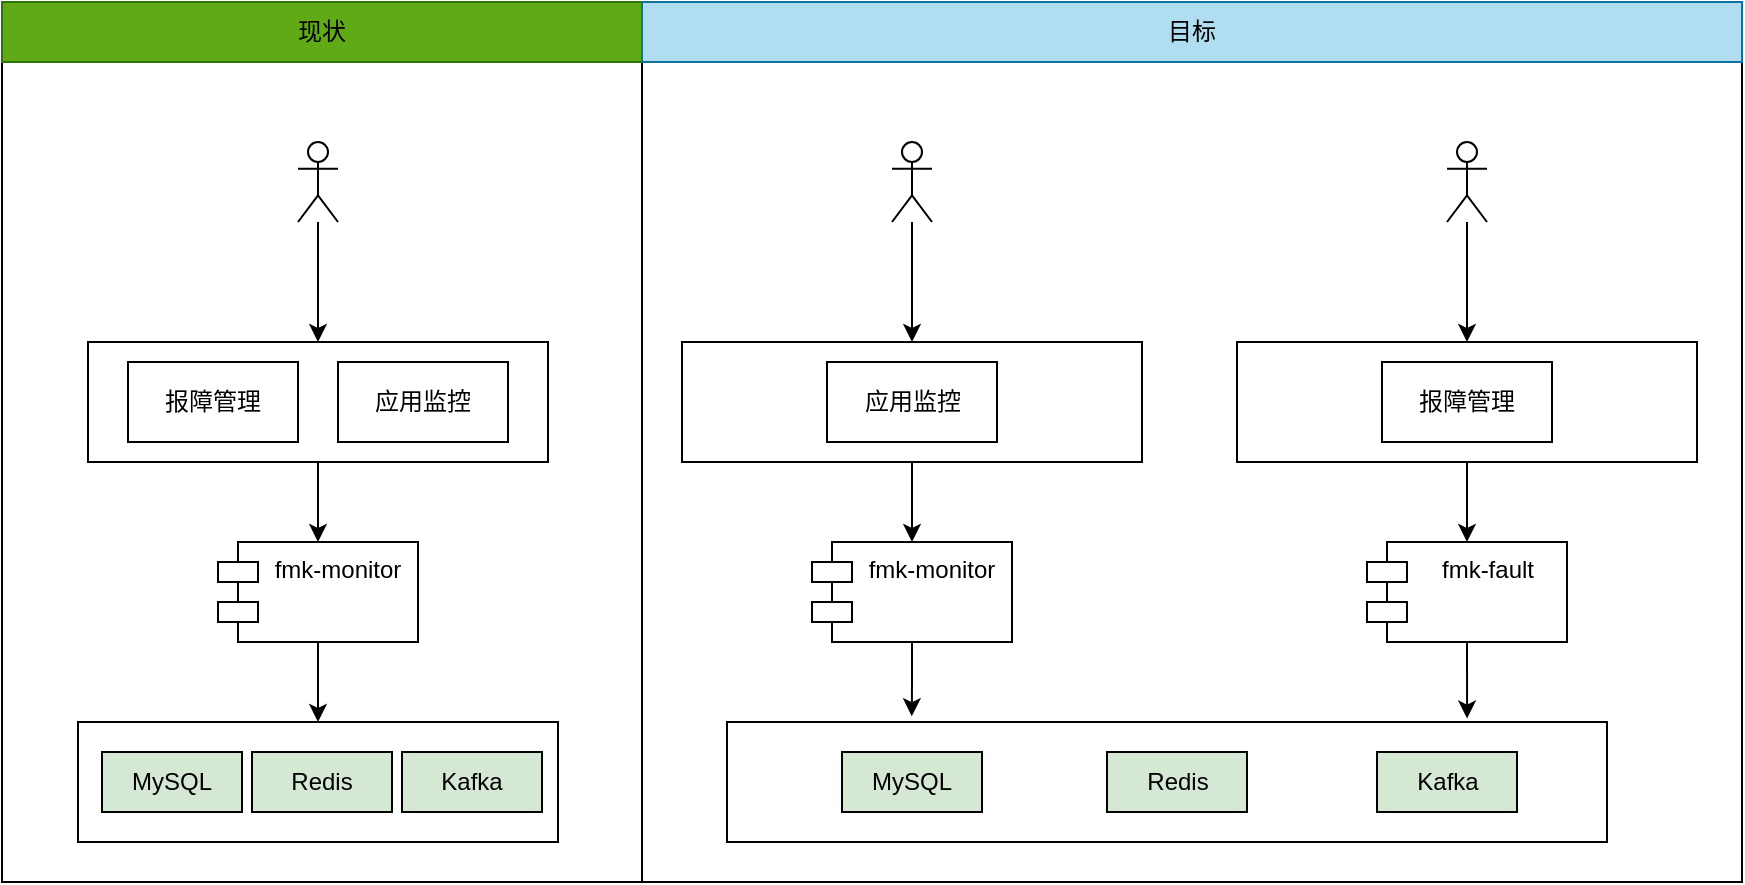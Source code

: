 <mxfile version="28.2.5">
  <diagram name="第 1 页" id="1T6LxETysTN3PY3-Lz83">
    <mxGraphModel dx="1011" dy="637" grid="1" gridSize="10" guides="1" tooltips="1" connect="1" arrows="1" fold="1" page="1" pageScale="1" pageWidth="1169" pageHeight="827" math="0" shadow="0">
      <root>
        <mxCell id="0" />
        <mxCell id="1" parent="0" />
        <mxCell id="dvEK0zM9tW7cS2DYJz_7-72" value="" style="group" vertex="1" connectable="0" parent="1">
          <mxGeometry x="70" y="40" width="320" height="440" as="geometry" />
        </mxCell>
        <mxCell id="dvEK0zM9tW7cS2DYJz_7-3" value="" style="edgeStyle=orthogonalEdgeStyle;rounded=0;orthogonalLoop=1;jettySize=auto;html=1;movable=1;resizable=1;rotatable=1;deletable=1;editable=1;locked=0;connectable=1;" edge="1" parent="dvEK0zM9tW7cS2DYJz_7-72" source="dvEK0zM9tW7cS2DYJz_7-1" target="dvEK0zM9tW7cS2DYJz_7-2">
          <mxGeometry relative="1" as="geometry" />
        </mxCell>
        <mxCell id="dvEK0zM9tW7cS2DYJz_7-1" value="" style="shape=umlActor;verticalLabelPosition=bottom;verticalAlign=top;html=1;movable=1;resizable=1;rotatable=1;deletable=1;editable=1;locked=0;connectable=1;" vertex="1" parent="dvEK0zM9tW7cS2DYJz_7-72">
          <mxGeometry x="148" y="70" width="20" height="40" as="geometry" />
        </mxCell>
        <mxCell id="dvEK0zM9tW7cS2DYJz_7-12" style="edgeStyle=orthogonalEdgeStyle;rounded=0;orthogonalLoop=1;jettySize=auto;html=1;exitX=0.5;exitY=1;exitDx=0;exitDy=0;entryX=0.5;entryY=0;entryDx=0;entryDy=0;movable=1;resizable=1;rotatable=1;deletable=1;editable=1;locked=0;connectable=1;" edge="1" parent="dvEK0zM9tW7cS2DYJz_7-72" source="dvEK0zM9tW7cS2DYJz_7-2" target="dvEK0zM9tW7cS2DYJz_7-4">
          <mxGeometry relative="1" as="geometry" />
        </mxCell>
        <mxCell id="dvEK0zM9tW7cS2DYJz_7-2" value="" style="whiteSpace=wrap;html=1;verticalAlign=top;movable=1;resizable=1;rotatable=1;deletable=1;editable=1;locked=0;connectable=1;" vertex="1" parent="dvEK0zM9tW7cS2DYJz_7-72">
          <mxGeometry x="43" y="170" width="230" height="60" as="geometry" />
        </mxCell>
        <mxCell id="dvEK0zM9tW7cS2DYJz_7-6" value="" style="edgeStyle=orthogonalEdgeStyle;rounded=0;orthogonalLoop=1;jettySize=auto;html=1;movable=1;resizable=1;rotatable=1;deletable=1;editable=1;locked=0;connectable=1;" edge="1" parent="dvEK0zM9tW7cS2DYJz_7-72" source="dvEK0zM9tW7cS2DYJz_7-4" target="dvEK0zM9tW7cS2DYJz_7-5">
          <mxGeometry relative="1" as="geometry" />
        </mxCell>
        <mxCell id="dvEK0zM9tW7cS2DYJz_7-4" value="fmk-monitor" style="shape=module;align=left;spacingLeft=20;align=center;verticalAlign=top;whiteSpace=wrap;html=1;movable=1;resizable=1;rotatable=1;deletable=1;editable=1;locked=0;connectable=1;" vertex="1" parent="dvEK0zM9tW7cS2DYJz_7-72">
          <mxGeometry x="108" y="270" width="100" height="50" as="geometry" />
        </mxCell>
        <mxCell id="dvEK0zM9tW7cS2DYJz_7-5" value="" style="whiteSpace=wrap;html=1;verticalAlign=top;spacingLeft=20;movable=1;resizable=1;rotatable=1;deletable=1;editable=1;locked=0;connectable=1;" vertex="1" parent="dvEK0zM9tW7cS2DYJz_7-72">
          <mxGeometry x="38" y="360" width="240" height="60" as="geometry" />
        </mxCell>
        <mxCell id="dvEK0zM9tW7cS2DYJz_7-7" value="报障管理" style="rounded=0;whiteSpace=wrap;html=1;movable=1;resizable=1;rotatable=1;deletable=1;editable=1;locked=0;connectable=1;" vertex="1" parent="dvEK0zM9tW7cS2DYJz_7-72">
          <mxGeometry x="63" y="180" width="85" height="40" as="geometry" />
        </mxCell>
        <mxCell id="dvEK0zM9tW7cS2DYJz_7-11" value="应用监控" style="rounded=0;whiteSpace=wrap;html=1;movable=1;resizable=1;rotatable=1;deletable=1;editable=1;locked=0;connectable=1;" vertex="1" parent="dvEK0zM9tW7cS2DYJz_7-72">
          <mxGeometry x="168" y="180" width="85" height="40" as="geometry" />
        </mxCell>
        <mxCell id="dvEK0zM9tW7cS2DYJz_7-17" value="MySQL" style="rounded=0;whiteSpace=wrap;html=1;fillColor=#d5e8d4;strokeColor=default;gradientColor=none;textShadow=0;movable=1;resizable=1;rotatable=1;deletable=1;editable=1;locked=0;connectable=1;" vertex="1" parent="dvEK0zM9tW7cS2DYJz_7-72">
          <mxGeometry x="50" y="375" width="70" height="30" as="geometry" />
        </mxCell>
        <mxCell id="dvEK0zM9tW7cS2DYJz_7-18" value="Redis" style="rounded=0;whiteSpace=wrap;html=1;fillColor=#d5e8d4;strokeColor=#000000;textShadow=0;fillStyle=solid;movable=1;resizable=1;rotatable=1;deletable=1;editable=1;locked=0;connectable=1;" vertex="1" parent="dvEK0zM9tW7cS2DYJz_7-72">
          <mxGeometry x="125" y="375" width="70" height="30" as="geometry" />
        </mxCell>
        <mxCell id="dvEK0zM9tW7cS2DYJz_7-19" value="Kafka" style="rounded=0;whiteSpace=wrap;html=1;fillColor=#d5e8d4;strokeColor=default;gradientColor=none;textShadow=0;movable=1;resizable=1;rotatable=1;deletable=1;editable=1;locked=0;connectable=1;" vertex="1" parent="dvEK0zM9tW7cS2DYJz_7-72">
          <mxGeometry x="200" y="375" width="70" height="30" as="geometry" />
        </mxCell>
        <mxCell id="dvEK0zM9tW7cS2DYJz_7-26" value="" style="group;movable=1;resizable=1;rotatable=1;deletable=1;editable=1;locked=0;connectable=1;" vertex="1" connectable="0" parent="dvEK0zM9tW7cS2DYJz_7-72">
          <mxGeometry width="320" height="440" as="geometry" />
        </mxCell>
        <mxCell id="dvEK0zM9tW7cS2DYJz_7-24" value="" style="rounded=0;whiteSpace=wrap;html=1;fillColor=none;movable=1;resizable=1;rotatable=1;deletable=1;editable=1;locked=0;connectable=1;" vertex="1" parent="dvEK0zM9tW7cS2DYJz_7-26">
          <mxGeometry width="320" height="440" as="geometry" />
        </mxCell>
        <mxCell id="dvEK0zM9tW7cS2DYJz_7-25" value="&lt;font style=&quot;color: rgb(0, 0, 0);&quot;&gt;现状&lt;/font&gt;" style="rounded=0;whiteSpace=wrap;html=1;fillColor=#60a917;strokeColor=#2D7600;fontColor=#ffffff;movable=1;resizable=1;rotatable=1;deletable=1;editable=1;locked=0;connectable=1;" vertex="1" parent="dvEK0zM9tW7cS2DYJz_7-26">
          <mxGeometry width="320" height="30" as="geometry" />
        </mxCell>
        <mxCell id="dvEK0zM9tW7cS2DYJz_7-92" value="" style="group" vertex="1" connectable="0" parent="1">
          <mxGeometry x="410" y="110" width="507.5" height="350" as="geometry" />
        </mxCell>
        <mxCell id="dvEK0zM9tW7cS2DYJz_7-60" value="" style="edgeStyle=orthogonalEdgeStyle;rounded=0;orthogonalLoop=1;jettySize=auto;html=1;movable=1;resizable=1;rotatable=1;deletable=1;editable=1;locked=0;connectable=1;" edge="1" parent="dvEK0zM9tW7cS2DYJz_7-92" source="dvEK0zM9tW7cS2DYJz_7-61" target="dvEK0zM9tW7cS2DYJz_7-63">
          <mxGeometry relative="1" as="geometry" />
        </mxCell>
        <mxCell id="dvEK0zM9tW7cS2DYJz_7-61" value="" style="shape=umlActor;verticalLabelPosition=bottom;verticalAlign=top;html=1;movable=1;resizable=1;rotatable=1;deletable=1;editable=1;locked=0;connectable=1;container=0;" vertex="1" parent="dvEK0zM9tW7cS2DYJz_7-92">
          <mxGeometry x="105" width="20" height="40" as="geometry" />
        </mxCell>
        <mxCell id="dvEK0zM9tW7cS2DYJz_7-62" style="edgeStyle=orthogonalEdgeStyle;rounded=0;orthogonalLoop=1;jettySize=auto;html=1;exitX=0.5;exitY=1;exitDx=0;exitDy=0;entryX=0.5;entryY=0;entryDx=0;entryDy=0;movable=1;resizable=1;rotatable=1;deletable=1;editable=1;locked=0;connectable=1;" edge="1" parent="dvEK0zM9tW7cS2DYJz_7-92" source="dvEK0zM9tW7cS2DYJz_7-63" target="dvEK0zM9tW7cS2DYJz_7-65">
          <mxGeometry relative="1" as="geometry" />
        </mxCell>
        <mxCell id="dvEK0zM9tW7cS2DYJz_7-63" value="" style="whiteSpace=wrap;html=1;verticalAlign=top;movable=1;resizable=1;rotatable=1;deletable=1;editable=1;locked=0;connectable=1;container=0;" vertex="1" parent="dvEK0zM9tW7cS2DYJz_7-92">
          <mxGeometry y="100" width="230" height="60" as="geometry" />
        </mxCell>
        <mxCell id="dvEK0zM9tW7cS2DYJz_7-65" value="fmk-monitor" style="shape=module;align=left;spacingLeft=20;align=center;verticalAlign=top;whiteSpace=wrap;html=1;movable=1;resizable=1;rotatable=1;deletable=1;editable=1;locked=0;connectable=1;container=0;" vertex="1" parent="dvEK0zM9tW7cS2DYJz_7-92">
          <mxGeometry x="65" y="200" width="100" height="50" as="geometry" />
        </mxCell>
        <mxCell id="dvEK0zM9tW7cS2DYJz_7-66" value="" style="whiteSpace=wrap;html=1;verticalAlign=top;spacingLeft=20;movable=1;resizable=1;rotatable=1;deletable=1;editable=1;locked=0;connectable=1;container=0;" vertex="1" parent="dvEK0zM9tW7cS2DYJz_7-92">
          <mxGeometry x="22.5" y="290" width="440" height="60" as="geometry" />
        </mxCell>
        <mxCell id="dvEK0zM9tW7cS2DYJz_7-68" value="应用监控" style="rounded=0;whiteSpace=wrap;html=1;movable=1;resizable=1;rotatable=1;deletable=1;editable=1;locked=0;connectable=1;container=0;" vertex="1" parent="dvEK0zM9tW7cS2DYJz_7-92">
          <mxGeometry x="72.5" y="110" width="85" height="40" as="geometry" />
        </mxCell>
        <mxCell id="dvEK0zM9tW7cS2DYJz_7-69" value="MySQL" style="rounded=0;whiteSpace=wrap;html=1;fillColor=#d5e8d4;strokeColor=default;gradientColor=none;textShadow=0;movable=1;resizable=1;rotatable=1;deletable=1;editable=1;locked=0;connectable=1;container=0;" vertex="1" parent="dvEK0zM9tW7cS2DYJz_7-92">
          <mxGeometry x="80" y="305" width="70" height="30" as="geometry" />
        </mxCell>
        <mxCell id="dvEK0zM9tW7cS2DYJz_7-70" value="Redis" style="rounded=0;whiteSpace=wrap;html=1;fillColor=#d5e8d4;strokeColor=#000000;textShadow=0;fillStyle=solid;movable=1;resizable=1;rotatable=1;deletable=1;editable=1;locked=0;connectable=1;container=0;" vertex="1" parent="dvEK0zM9tW7cS2DYJz_7-92">
          <mxGeometry x="212.5" y="305" width="70" height="30" as="geometry" />
        </mxCell>
        <mxCell id="dvEK0zM9tW7cS2DYJz_7-71" value="Kafka" style="rounded=0;whiteSpace=wrap;html=1;fillColor=#d5e8d4;strokeColor=default;gradientColor=none;textShadow=0;movable=1;resizable=1;rotatable=1;deletable=1;editable=1;locked=0;connectable=1;container=0;" vertex="1" parent="dvEK0zM9tW7cS2DYJz_7-92">
          <mxGeometry x="347.5" y="305" width="70" height="30" as="geometry" />
        </mxCell>
        <mxCell id="dvEK0zM9tW7cS2DYJz_7-73" value="" style="edgeStyle=orthogonalEdgeStyle;rounded=0;orthogonalLoop=1;jettySize=auto;html=1;movable=1;resizable=1;rotatable=1;deletable=1;editable=1;locked=0;connectable=1;" edge="1" parent="dvEK0zM9tW7cS2DYJz_7-92" source="dvEK0zM9tW7cS2DYJz_7-74" target="dvEK0zM9tW7cS2DYJz_7-76">
          <mxGeometry relative="1" as="geometry" />
        </mxCell>
        <mxCell id="dvEK0zM9tW7cS2DYJz_7-74" value="" style="shape=umlActor;verticalLabelPosition=bottom;verticalAlign=top;html=1;movable=1;resizable=1;rotatable=1;deletable=1;editable=1;locked=0;connectable=1;container=0;" vertex="1" parent="dvEK0zM9tW7cS2DYJz_7-92">
          <mxGeometry x="382.5" width="20" height="40" as="geometry" />
        </mxCell>
        <mxCell id="dvEK0zM9tW7cS2DYJz_7-75" style="edgeStyle=orthogonalEdgeStyle;rounded=0;orthogonalLoop=1;jettySize=auto;html=1;exitX=0.5;exitY=1;exitDx=0;exitDy=0;entryX=0.5;entryY=0;entryDx=0;entryDy=0;movable=1;resizable=1;rotatable=1;deletable=1;editable=1;locked=0;connectable=1;" edge="1" parent="dvEK0zM9tW7cS2DYJz_7-92" source="dvEK0zM9tW7cS2DYJz_7-76" target="dvEK0zM9tW7cS2DYJz_7-78">
          <mxGeometry relative="1" as="geometry" />
        </mxCell>
        <mxCell id="dvEK0zM9tW7cS2DYJz_7-76" value="" style="whiteSpace=wrap;html=1;verticalAlign=top;movable=1;resizable=1;rotatable=1;deletable=1;editable=1;locked=0;connectable=1;container=0;" vertex="1" parent="dvEK0zM9tW7cS2DYJz_7-92">
          <mxGeometry x="277.5" y="100" width="230" height="60" as="geometry" />
        </mxCell>
        <mxCell id="dvEK0zM9tW7cS2DYJz_7-78" value="fmk-fault" style="shape=module;align=left;spacingLeft=20;align=center;verticalAlign=top;whiteSpace=wrap;html=1;movable=1;resizable=1;rotatable=1;deletable=1;editable=1;locked=0;connectable=1;container=0;" vertex="1" parent="dvEK0zM9tW7cS2DYJz_7-92">
          <mxGeometry x="342.5" y="200" width="100" height="50" as="geometry" />
        </mxCell>
        <mxCell id="dvEK0zM9tW7cS2DYJz_7-80" value="报障管理" style="rounded=0;whiteSpace=wrap;html=1;movable=1;resizable=1;rotatable=1;deletable=1;editable=1;locked=0;connectable=1;container=0;" vertex="1" parent="dvEK0zM9tW7cS2DYJz_7-92">
          <mxGeometry x="350" y="110" width="85" height="40" as="geometry" />
        </mxCell>
        <mxCell id="dvEK0zM9tW7cS2DYJz_7-89" style="edgeStyle=orthogonalEdgeStyle;rounded=0;orthogonalLoop=1;jettySize=auto;html=1;entryX=0.21;entryY=-0.048;entryDx=0;entryDy=0;entryPerimeter=0;" edge="1" parent="dvEK0zM9tW7cS2DYJz_7-92" source="dvEK0zM9tW7cS2DYJz_7-65" target="dvEK0zM9tW7cS2DYJz_7-66">
          <mxGeometry relative="1" as="geometry" />
        </mxCell>
        <mxCell id="dvEK0zM9tW7cS2DYJz_7-90" style="edgeStyle=orthogonalEdgeStyle;rounded=0;orthogonalLoop=1;jettySize=auto;html=1;exitX=0.5;exitY=1;exitDx=0;exitDy=0;entryX=0.841;entryY=-0.029;entryDx=0;entryDy=0;entryPerimeter=0;" edge="1" parent="dvEK0zM9tW7cS2DYJz_7-92" source="dvEK0zM9tW7cS2DYJz_7-78" target="dvEK0zM9tW7cS2DYJz_7-66">
          <mxGeometry relative="1" as="geometry" />
        </mxCell>
        <mxCell id="dvEK0zM9tW7cS2DYJz_7-93" value="" style="rounded=0;whiteSpace=wrap;html=1;fillColor=none;" vertex="1" parent="1">
          <mxGeometry x="390" y="40" width="550" height="440" as="geometry" />
        </mxCell>
        <mxCell id="dvEK0zM9tW7cS2DYJz_7-94" value="目标" style="rounded=0;whiteSpace=wrap;html=1;fillColor=#b1ddf0;strokeColor=#10739e;" vertex="1" parent="1">
          <mxGeometry x="390" y="40" width="550" height="30" as="geometry" />
        </mxCell>
      </root>
    </mxGraphModel>
  </diagram>
</mxfile>
